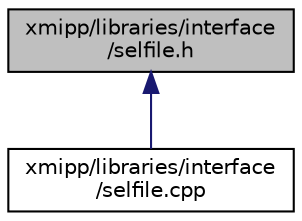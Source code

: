 digraph "xmipp/libraries/interface/selfile.h"
{
  edge [fontname="Helvetica",fontsize="10",labelfontname="Helvetica",labelfontsize="10"];
  node [fontname="Helvetica",fontsize="10",shape=record];
  Node74 [label="xmipp/libraries/interface\l/selfile.h",height=0.2,width=0.4,color="black", fillcolor="grey75", style="filled", fontcolor="black"];
  Node74 -> Node75 [dir="back",color="midnightblue",fontsize="10",style="solid",fontname="Helvetica"];
  Node75 [label="xmipp/libraries/interface\l/selfile.cpp",height=0.2,width=0.4,color="black", fillcolor="white", style="filled",URL="$selfile_8cpp.html"];
}
